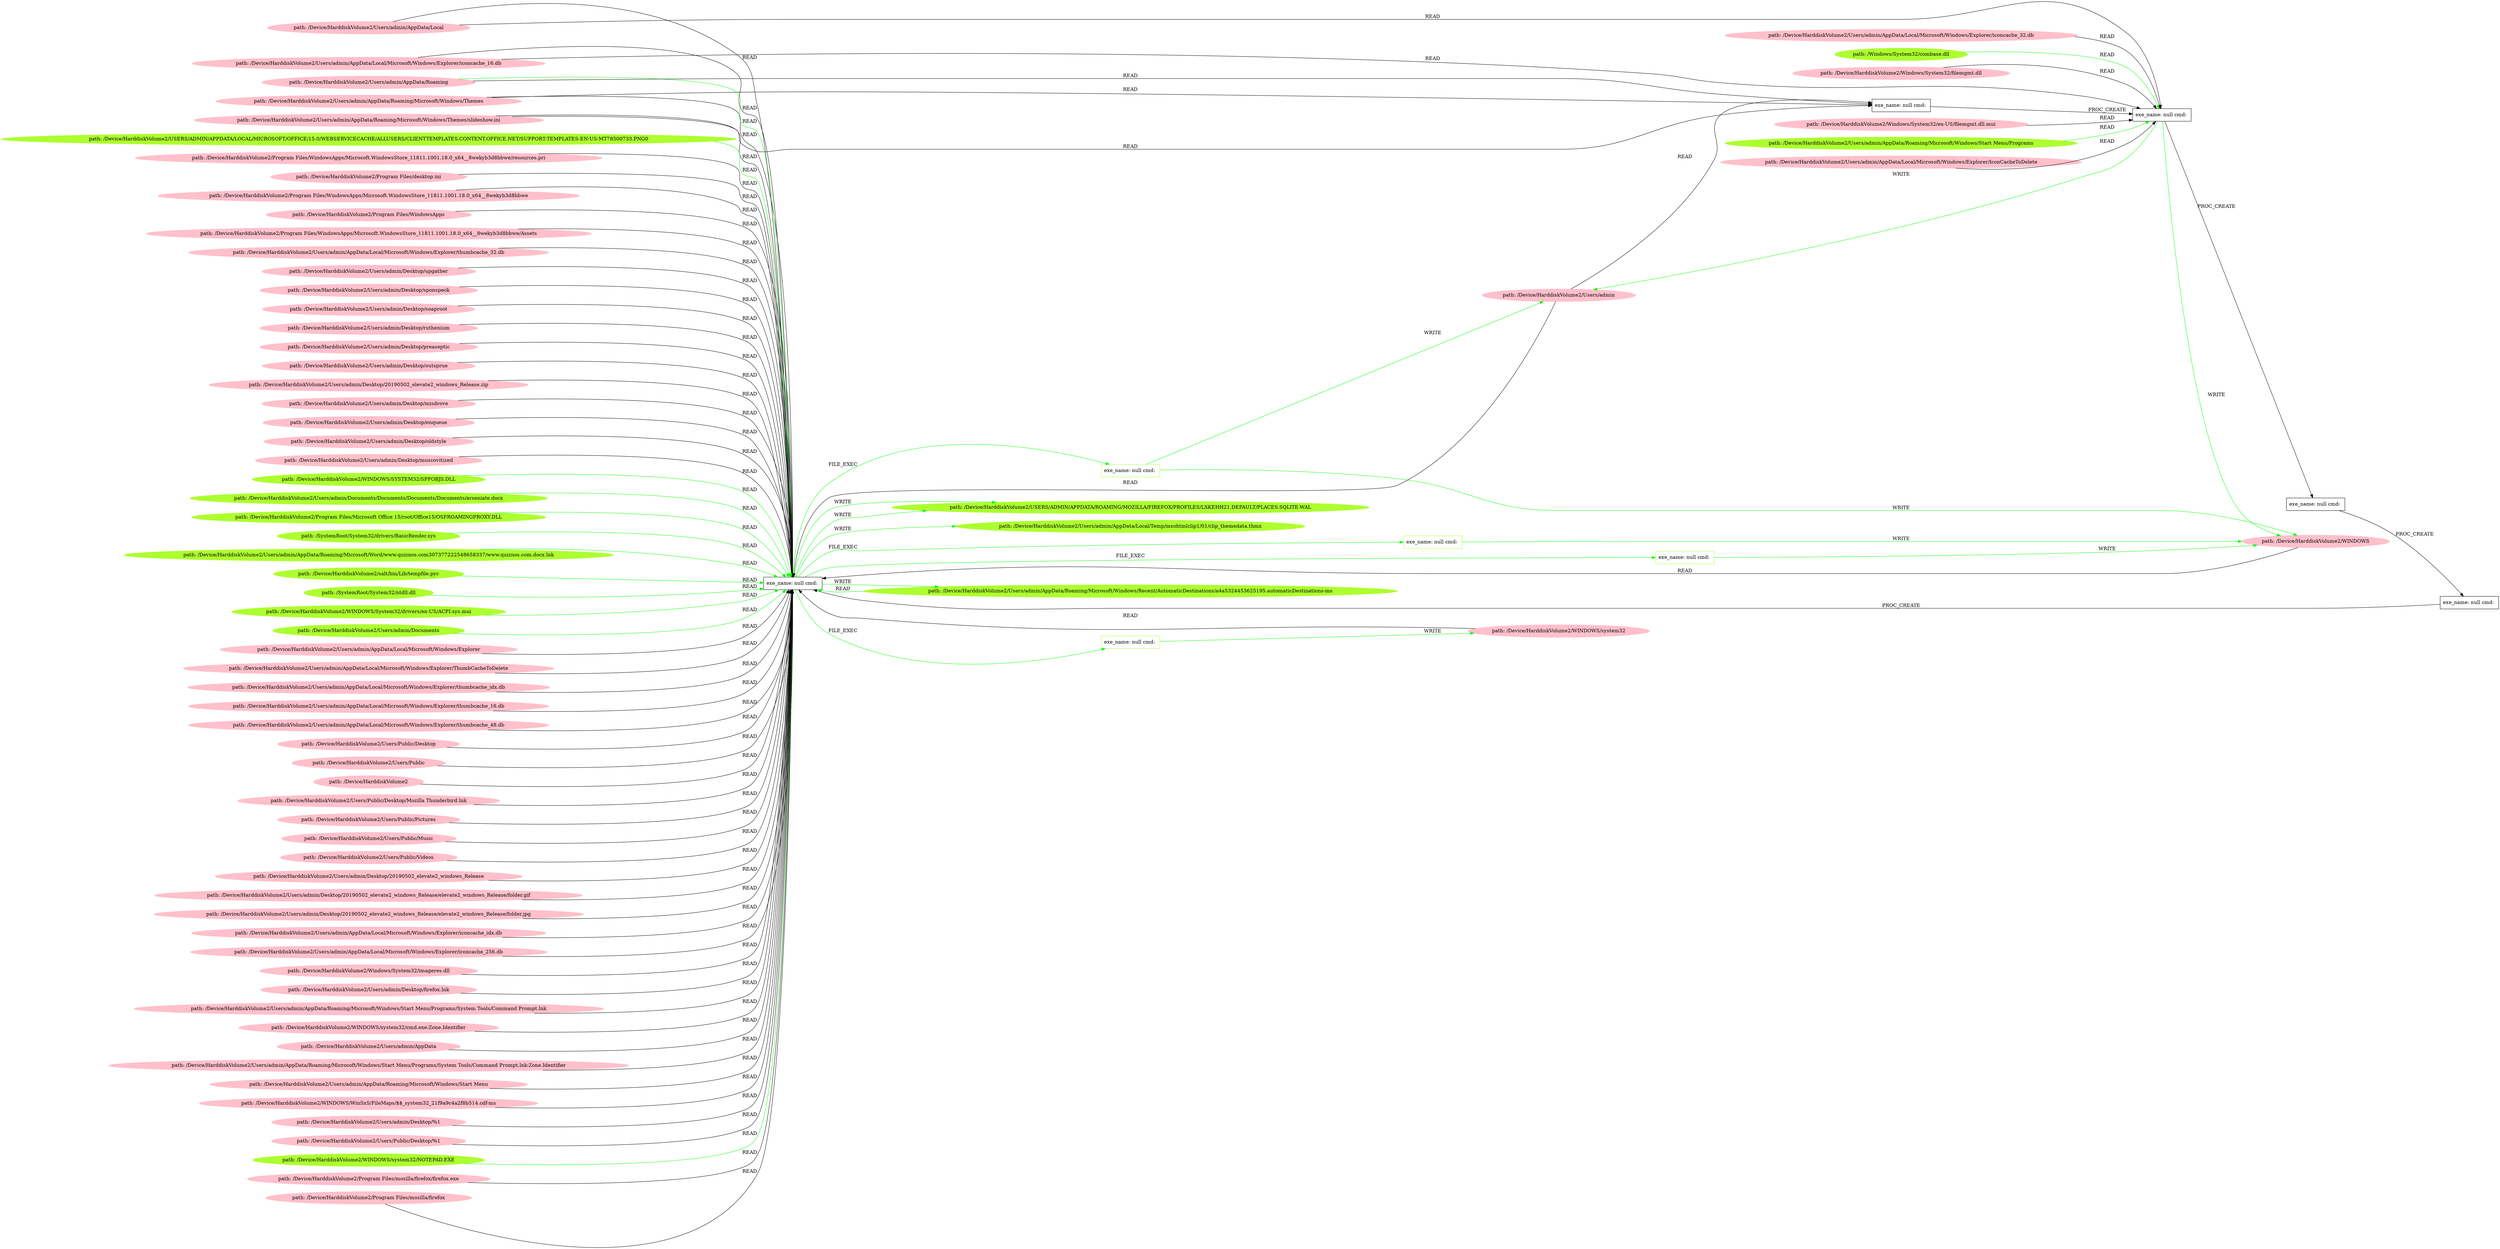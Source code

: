 digraph {
	rankdir=LR
	0 [label="exe_name: null cmd: " color=black shape=box style=solid]
	109 [label="exe_name: null cmd: " color=greenyellow shape=box style=solid]
	0 -> 109 [label=FILE_EXEC color=green]
	0 [label="exe_name: null cmd: " color=black shape=box style=solid]
	111 [label="exe_name: null cmd: " color=greenyellow shape=box style=solid]
	0 -> 111 [label=FILE_EXEC color=green]
	0 [label="exe_name: null cmd: " color=black shape=box style=solid]
	115 [label="exe_name: null cmd: " color=greenyellow shape=box style=solid]
	0 -> 115 [label=FILE_EXEC color=green]
	0 [label="exe_name: null cmd: " color=black shape=box style=solid]
	126 [label="exe_name: null cmd: " color=greenyellow shape=box style=solid]
	0 -> 126 [label=FILE_EXEC color=green]
	88 [label="path: /Device/HarddiskVolume2/Users/admin" color=pink shape=oval style=filled]
	9 [label="exe_name: null cmd: " color=black shape=box style=solid]
	88 -> 9 [label=READ color=black]
	91 [label="path: /Device/HarddiskVolume2/Users/admin/AppData/Roaming/Microsoft/Windows/Themes" color=pink shape=oval style=filled]
	9 [label="exe_name: null cmd: " color=black shape=box style=solid]
	91 -> 9 [label=READ color=black]
	98 [label="path: /Device/HarddiskVolume2/Users/admin/AppData/Roaming" color=pink shape=oval style=filled]
	9 [label="exe_name: null cmd: " color=black shape=box style=solid]
	98 -> 9 [label=READ color=black]
	93 [label="path: /Device/HarddiskVolume2/Users/admin/AppData/Roaming/Microsoft/Windows/Themes/slideshow.ini" color=pink shape=oval style=filled]
	9 [label="exe_name: null cmd: " color=black shape=box style=solid]
	93 -> 9 [label=READ color=black]
	129 [label="path: /Device/HarddiskVolume2/WINDOWS/System32/drivers/en-US/ACPI.sys.mui" color=greenyellow shape=oval style=filled]
	0 [label="exe_name: null cmd: " color=black shape=box style=solid]
	129 -> 0 [label=READ color=green]
	9 [label="exe_name: null cmd: " color=black shape=box style=solid]
	7 [label="exe_name: null cmd: " color=black shape=box style=solid]
	9 -> 7 [label=PROC_CREATE color=black]
	36 [label="path: /Device/HarddiskVolume2/Windows/System32/filemgmt.dll" color=pink shape=oval style=filled]
	7 [label="exe_name: null cmd: " color=black shape=box style=solid]
	36 -> 7 [label=READ color=black]
	31 [label="path: /Device/HarddiskVolume2/Windows/System32/en-US/filemgmt.dll.mui" color=pink shape=oval style=filled]
	7 [label="exe_name: null cmd: " color=black shape=box style=solid]
	31 -> 7 [label=READ color=black]
	84 [label="path: /Device/HarddiskVolume2/Users/admin/AppData/Local" color=pink shape=oval style=filled]
	7 [label="exe_name: null cmd: " color=black shape=box style=solid]
	84 -> 7 [label=READ color=black]
	11 [label="path: /Device/HarddiskVolume2/Users/admin/AppData/Local/Microsoft/Windows/Explorer/IconCacheToDelete" color=pink shape=oval style=filled]
	7 [label="exe_name: null cmd: " color=black shape=box style=solid]
	11 -> 7 [label=READ color=black]
	99 [label="path: /Device/HarddiskVolume2/Users/admin/AppData/Local/Microsoft/Windows/Explorer/iconcache_16.db" color=pink shape=oval style=filled]
	7 [label="exe_name: null cmd: " color=black shape=box style=solid]
	99 -> 7 [label=READ color=black]
	13 [label="path: /Device/HarddiskVolume2/Users/admin/AppData/Local/Microsoft/Windows/Explorer/iconcache_32.db" color=pink shape=oval style=filled]
	7 [label="exe_name: null cmd: " color=black shape=box style=solid]
	13 -> 7 [label=READ color=black]
	114 [label="path: /Device/HarddiskVolume2/Users/admin/Documents" color=greenyellow shape=oval style=filled]
	0 [label="exe_name: null cmd: " color=black shape=box style=solid]
	114 -> 0 [label=READ color=green]
	105 [label="path: /Windows/System32/combase.dll" color=greenyellow shape=oval style=filled]
	7 [label="exe_name: null cmd: " color=black shape=box style=solid]
	105 -> 7 [label=READ color=green]
	7 [label="exe_name: null cmd: " color=black shape=box style=solid]
	6 [label="exe_name: null cmd: " color=black shape=box style=solid]
	7 -> 6 [label=PROC_CREATE color=black]
	6 [label="exe_name: null cmd: " color=black shape=box style=solid]
	35 [label="exe_name: null cmd: " color=black shape=box style=solid]
	6 -> 35 [label=PROC_CREATE color=black]
	35 [label="exe_name: null cmd: " color=black shape=box style=solid]
	0 [label="exe_name: null cmd: " color=black shape=box style=solid]
	35 -> 0 [label=PROC_CREATE color=black]
	84 [label="path: /Device/HarddiskVolume2/Users/admin/AppData/Local" color=pink shape=oval style=filled]
	0 [label="exe_name: null cmd: " color=black shape=box style=solid]
	84 -> 0 [label=READ color=black]
	88 [label="path: /Device/HarddiskVolume2/Users/admin" color=pink shape=oval style=filled]
	0 [label="exe_name: null cmd: " color=black shape=box style=solid]
	88 -> 0 [label=READ color=black]
	96 [label="path: /Device/HarddiskVolume2/Users/admin/AppData/Local/Microsoft/Windows/Explorer" color=pink shape=oval style=filled]
	0 [label="exe_name: null cmd: " color=black shape=box style=solid]
	96 -> 0 [label=READ color=black]
	49 [label="path: /Device/HarddiskVolume2/Users/admin/AppData/Local/Microsoft/Windows/Explorer/ThumbCacheToDelete" color=pink shape=oval style=filled]
	0 [label="exe_name: null cmd: " color=black shape=box style=solid]
	49 -> 0 [label=READ color=black]
	66 [label="path: /Device/HarddiskVolume2/Users/admin/AppData/Local/Microsoft/Windows/Explorer/thumbcache_idx.db" color=pink shape=oval style=filled]
	0 [label="exe_name: null cmd: " color=black shape=box style=solid]
	66 -> 0 [label=READ color=black]
	14 [label="path: /Device/HarddiskVolume2/Users/admin/AppData/Local/Microsoft/Windows/Explorer/thumbcache_16.db" color=pink shape=oval style=filled]
	0 [label="exe_name: null cmd: " color=black shape=box style=solid]
	14 -> 0 [label=READ color=black]
	39 [label="path: /Device/HarddiskVolume2/Users/admin/AppData/Local/Microsoft/Windows/Explorer/thumbcache_48.db" color=pink shape=oval style=filled]
	0 [label="exe_name: null cmd: " color=black shape=box style=solid]
	39 -> 0 [label=READ color=black]
	71 [label="path: /Device/HarddiskVolume2/Users/Public/Desktop" color=pink shape=oval style=filled]
	0 [label="exe_name: null cmd: " color=black shape=box style=solid]
	71 -> 0 [label=READ color=black]
	45 [label="path: /Device/HarddiskVolume2/Users/Public" color=pink shape=oval style=filled]
	0 [label="exe_name: null cmd: " color=black shape=box style=solid]
	45 -> 0 [label=READ color=black]
	30 [label="path: /Device/HarddiskVolume2" color=pink shape=oval style=filled]
	0 [label="exe_name: null cmd: " color=black shape=box style=solid]
	30 -> 0 [label=READ color=black]
	77 [label="path: /Device/HarddiskVolume2/Users/Public/Desktop/Mozilla Thunderbird.lnk" color=pink shape=oval style=filled]
	0 [label="exe_name: null cmd: " color=black shape=box style=solid]
	77 -> 0 [label=READ color=black]
	15 [label="path: /Device/HarddiskVolume2/Users/Public/Pictures" color=pink shape=oval style=filled]
	0 [label="exe_name: null cmd: " color=black shape=box style=solid]
	15 -> 0 [label=READ color=black]
	80 [label="path: /Device/HarddiskVolume2/Users/Public/Music" color=pink shape=oval style=filled]
	0 [label="exe_name: null cmd: " color=black shape=box style=solid]
	80 -> 0 [label=READ color=black]
	82 [label="path: /Device/HarddiskVolume2/Users/Public/Videos" color=pink shape=oval style=filled]
	0 [label="exe_name: null cmd: " color=black shape=box style=solid]
	82 -> 0 [label=READ color=black]
	53 [label="path: /Device/HarddiskVolume2/Users/admin/Desktop/20190502_elevate2_windows_Release" color=pink shape=oval style=filled]
	0 [label="exe_name: null cmd: " color=black shape=box style=solid]
	53 -> 0 [label=READ color=black]
	21 [label="path: /Device/HarddiskVolume2/Users/admin/Desktop/20190502_elevate2_windows_Release/elevate2_windows_Release/folder.gif" color=pink shape=oval style=filled]
	0 [label="exe_name: null cmd: " color=black shape=box style=solid]
	21 -> 0 [label=READ color=black]
	38 [label="path: /Device/HarddiskVolume2/Users/admin/Desktop/20190502_elevate2_windows_Release/elevate2_windows_Release/folder.jpg" color=pink shape=oval style=filled]
	0 [label="exe_name: null cmd: " color=black shape=box style=solid]
	38 -> 0 [label=READ color=black]
	86 [label="path: /Device/HarddiskVolume2/Users/admin/AppData/Local/Microsoft/Windows/Explorer/iconcache_idx.db" color=pink shape=oval style=filled]
	0 [label="exe_name: null cmd: " color=black shape=box style=solid]
	86 -> 0 [label=READ color=black]
	99 [label="path: /Device/HarddiskVolume2/Users/admin/AppData/Local/Microsoft/Windows/Explorer/iconcache_16.db" color=pink shape=oval style=filled]
	0 [label="exe_name: null cmd: " color=black shape=box style=solid]
	99 -> 0 [label=READ color=black]
	60 [label="path: /Device/HarddiskVolume2/Users/admin/AppData/Local/Microsoft/Windows/Explorer/iconcache_256.db" color=pink shape=oval style=filled]
	0 [label="exe_name: null cmd: " color=black shape=box style=solid]
	60 -> 0 [label=READ color=black]
	18 [label="path: /Device/HarddiskVolume2/Windows/System32/imageres.dll" color=pink shape=oval style=filled]
	0 [label="exe_name: null cmd: " color=black shape=box style=solid]
	18 -> 0 [label=READ color=black]
	28 [label="path: /Device/HarddiskVolume2/Users/admin/Desktop/firefox.lnk" color=pink shape=oval style=filled]
	0 [label="exe_name: null cmd: " color=black shape=box style=solid]
	28 -> 0 [label=READ color=black]
	37 [label="path: /Device/HarddiskVolume2/Users/admin/AppData/Roaming/Microsoft/Windows/Start Menu/Programs/System Tools/Command Prompt.lnk" color=pink shape=oval style=filled]
	0 [label="exe_name: null cmd: " color=black shape=box style=solid]
	37 -> 0 [label=READ color=black]
	70 [label="path: /Device/HarddiskVolume2/WINDOWS" color=pink shape=oval style=filled]
	0 [label="exe_name: null cmd: " color=black shape=box style=solid]
	70 -> 0 [label=READ color=black]
	57 [label="path: /Device/HarddiskVolume2/WINDOWS/system32/cmd.exe:Zone.Identifier" color=pink shape=oval style=filled]
	0 [label="exe_name: null cmd: " color=black shape=box style=solid]
	57 -> 0 [label=READ color=black]
	24 [label="path: /Device/HarddiskVolume2/WINDOWS/system32" color=pink shape=oval style=filled]
	0 [label="exe_name: null cmd: " color=black shape=box style=solid]
	24 -> 0 [label=READ color=black]
	51 [label="path: /Device/HarddiskVolume2/Users/admin/AppData" color=pink shape=oval style=filled]
	0 [label="exe_name: null cmd: " color=black shape=box style=solid]
	51 -> 0 [label=READ color=black]
	68 [label="path: /Device/HarddiskVolume2/Users/admin/AppData/Roaming/Microsoft/Windows/Start Menu/Programs/System Tools/Command Prompt.lnk:Zone.Identifier" color=pink shape=oval style=filled]
	0 [label="exe_name: null cmd: " color=black shape=box style=solid]
	68 -> 0 [label=READ color=black]
	25 [label="path: /Device/HarddiskVolume2/Users/admin/AppData/Roaming/Microsoft/Windows/Start Menu" color=pink shape=oval style=filled]
	0 [label="exe_name: null cmd: " color=black shape=box style=solid]
	25 -> 0 [label=READ color=black]
	44 [label="path: /Device/HarddiskVolume2/WINDOWS/WinSxS/FileMaps/$$_system32_21f9a9c4a2f8b514.cdf-ms" color=pink shape=oval style=filled]
	0 [label="exe_name: null cmd: " color=black shape=box style=solid]
	44 -> 0 [label=READ color=black]
	56 [label="path: /Device/HarddiskVolume2/Users/admin/Desktop/%1" color=pink shape=oval style=filled]
	0 [label="exe_name: null cmd: " color=black shape=box style=solid]
	56 -> 0 [label=READ color=black]
	19 [label="path: /Device/HarddiskVolume2/Users/Public/Desktop/%1" color=pink shape=oval style=filled]
	0 [label="exe_name: null cmd: " color=black shape=box style=solid]
	19 -> 0 [label=READ color=black]
	102 [label="path: /Device/HarddiskVolume2/Users/admin/AppData/Roaming/Microsoft/Windows/Start Menu/Programs" color=greenyellow shape=oval style=filled]
	7 [label="exe_name: null cmd: " color=black shape=box style=solid]
	102 -> 7 [label=READ color=green]
	124 [label="path: /Device/HarddiskVolume2/WINDOWS/system32/NOTEPAD.EXE" color=greenyellow shape=oval style=filled]
	0 [label="exe_name: null cmd: " color=black shape=box style=solid]
	124 -> 0 [label=READ color=green]
	98 [label="path: /Device/HarddiskVolume2/Users/admin/AppData/Roaming" color=pink shape=oval style=filled]
	0 [label="exe_name: null cmd: " color=black shape=box style=solid]
	98 -> 0 [label=READ color=green]
	59 [label="path: /Device/HarddiskVolume2/Program Files/mozilla/firefox/firefox.exe" color=pink shape=oval style=filled]
	0 [label="exe_name: null cmd: " color=black shape=box style=solid]
	59 -> 0 [label=READ color=black]
	46 [label="path: /Device/HarddiskVolume2/Program Files/mozilla/firefox" color=pink shape=oval style=filled]
	0 [label="exe_name: null cmd: " color=black shape=box style=solid]
	46 -> 0 [label=READ color=black]
	107 [label="path: /Device/HarddiskVolume2/USERS/ADMIN/APPDATA/LOCAL/MICROSOFT/OFFICE/15.0/WEBSERVICECACHE/ALLUSERS/CLIENTTEMPLATES.CONTENT.OFFICE.NET/SUPPORT-TEMPLATES-EN-US-MT78500733.PNG0" color=greenyellow shape=oval style=filled]
	0 [label="exe_name: null cmd: " color=black shape=box style=solid]
	107 -> 0 [label=READ color=green]
	23 [label="path: /Device/HarddiskVolume2/Program Files/WindowsApps/Microsoft.WindowsStore_11811.1001.18.0_x64__8wekyb3d8bbwe/resources.pri" color=pink shape=oval style=filled]
	0 [label="exe_name: null cmd: " color=black shape=box style=solid]
	23 -> 0 [label=READ color=black]
	26 [label="path: /Device/HarddiskVolume2/Program Files/desktop.ini" color=pink shape=oval style=filled]
	0 [label="exe_name: null cmd: " color=black shape=box style=solid]
	26 -> 0 [label=READ color=black]
	48 [label="path: /Device/HarddiskVolume2/Program Files/WindowsApps/Microsoft.WindowsStore_11811.1001.18.0_x64__8wekyb3d8bbwe" color=pink shape=oval style=filled]
	0 [label="exe_name: null cmd: " color=black shape=box style=solid]
	48 -> 0 [label=READ color=black]
	10 [label="path: /Device/HarddiskVolume2/Program Files/WindowsApps" color=pink shape=oval style=filled]
	0 [label="exe_name: null cmd: " color=black shape=box style=solid]
	10 -> 0 [label=READ color=black]
	75 [label="path: /Device/HarddiskVolume2/Program Files/WindowsApps/Microsoft.WindowsStore_11811.1001.18.0_x64__8wekyb3d8bbwe/Assets" color=pink shape=oval style=filled]
	0 [label="exe_name: null cmd: " color=black shape=box style=solid]
	75 -> 0 [label=READ color=black]
	32 [label="path: /Device/HarddiskVolume2/Users/admin/AppData/Local/Microsoft/Windows/Explorer/thumbcache_32.db" color=pink shape=oval style=filled]
	0 [label="exe_name: null cmd: " color=black shape=box style=solid]
	32 -> 0 [label=READ color=black]
	91 [label="path: /Device/HarddiskVolume2/Users/admin/AppData/Roaming/Microsoft/Windows/Themes" color=pink shape=oval style=filled]
	0 [label="exe_name: null cmd: " color=black shape=box style=solid]
	91 -> 0 [label=READ color=black]
	93 [label="path: /Device/HarddiskVolume2/Users/admin/AppData/Roaming/Microsoft/Windows/Themes/slideshow.ini" color=pink shape=oval style=filled]
	0 [label="exe_name: null cmd: " color=black shape=box style=solid]
	93 -> 0 [label=READ color=black]
	81 [label="path: /Device/HarddiskVolume2/Users/admin/Desktop/upgather" color=pink shape=oval style=filled]
	0 [label="exe_name: null cmd: " color=black shape=box style=solid]
	81 -> 0 [label=READ color=black]
	73 [label="path: /Device/HarddiskVolume2/Users/admin/Desktop/sponspeck" color=pink shape=oval style=filled]
	0 [label="exe_name: null cmd: " color=black shape=box style=solid]
	73 -> 0 [label=READ color=black]
	12 [label="path: /Device/HarddiskVolume2/Users/admin/Desktop/soaproot" color=pink shape=oval style=filled]
	0 [label="exe_name: null cmd: " color=black shape=box style=solid]
	12 -> 0 [label=READ color=black]
	17 [label="path: /Device/HarddiskVolume2/Users/admin/Desktop/ruthenium" color=pink shape=oval style=filled]
	0 [label="exe_name: null cmd: " color=black shape=box style=solid]
	17 -> 0 [label=READ color=black]
	65 [label="path: /Device/HarddiskVolume2/Users/admin/Desktop/preaseptic" color=pink shape=oval style=filled]
	0 [label="exe_name: null cmd: " color=black shape=box style=solid]
	65 -> 0 [label=READ color=black]
	5 [label="path: /Device/HarddiskVolume2/Users/admin/Desktop/outsprue" color=pink shape=oval style=filled]
	0 [label="exe_name: null cmd: " color=black shape=box style=solid]
	5 -> 0 [label=READ color=black]
	52 [label="path: /Device/HarddiskVolume2/Users/admin/Desktop/misdrove" color=pink shape=oval style=filled]
	0 [label="exe_name: null cmd: " color=black shape=box style=solid]
	52 -> 0 [label=READ color=black]
	22 [label="path: /Device/HarddiskVolume2/Users/admin/Desktop/enqueue" color=pink shape=oval style=filled]
	0 [label="exe_name: null cmd: " color=black shape=box style=solid]
	22 -> 0 [label=READ color=black]
	29 [label="path: /Device/HarddiskVolume2/Users/admin/Desktop/20190502_elevate2_windows_Release.zip" color=pink shape=oval style=filled]
	0 [label="exe_name: null cmd: " color=black shape=box style=solid]
	29 -> 0 [label=READ color=black]
	4 [label="path: /Device/HarddiskVolume2/Users/admin/Desktop/oldstyle" color=pink shape=oval style=filled]
	0 [label="exe_name: null cmd: " color=black shape=box style=solid]
	4 -> 0 [label=READ color=black]
	72 [label="path: /Device/HarddiskVolume2/Users/admin/Desktop/muscovitized" color=pink shape=oval style=filled]
	0 [label="exe_name: null cmd: " color=black shape=box style=solid]
	72 -> 0 [label=READ color=black]
	128 [label="path: /Device/HarddiskVolume2/WINDOWS/SYSTEM32/SPPOBJS.DLL" color=greenyellow shape=oval style=filled]
	0 [label="exe_name: null cmd: " color=black shape=box style=solid]
	128 -> 0 [label=READ color=green]
	117 [label="path: /Device/HarddiskVolume2/Program Files/Microsoft Office 15/root/Office15/OSFROAMINGPROXY.DLL" color=greenyellow shape=oval style=filled]
	0 [label="exe_name: null cmd: " color=black shape=box style=solid]
	117 -> 0 [label=READ color=green]
	121 [label="path: /Device/HarddiskVolume2/Users/admin/Documents/Documents/Documents/Documents/arseniate.docx" color=greenyellow shape=oval style=filled]
	0 [label="exe_name: null cmd: " color=black shape=box style=solid]
	121 -> 0 [label=READ color=green]
	123 [label="path: /SystemRoot/System32/drivers/BasicRender.sys" color=greenyellow shape=oval style=filled]
	0 [label="exe_name: null cmd: " color=black shape=box style=solid]
	123 -> 0 [label=READ color=green]
	0 [label="exe_name: null cmd: " color=black shape=box style=solid]
	120 [label="path: /Device/HarddiskVolume2/USERS/ADMIN/APPDATA/ROAMING/MOZILLA/FIREFOX/PROFILES/LXKEHH21.DEFAULT/PLACES.SQLITE-WAL" color=greenyellow shape=oval style=filled]
	0 -> 120 [label=WRITE color=green]
	108 [label="path: /Device/HarddiskVolume2/Users/admin/AppData/Roaming/Microsoft/Word/www.quiznos.com307377222548658337/www.quiznos.com.docx.lnk" color=greenyellow shape=oval style=filled]
	0 [label="exe_name: null cmd: " color=black shape=box style=solid]
	108 -> 0 [label=READ color=green]
	0 [label="exe_name: null cmd: " color=black shape=box style=solid]
	125 [label="path: /Device/HarddiskVolume2/Users/admin/AppData/Local/Temp/msohtmlclip1/01/clip_themedata.thmx" color=greenyellow shape=oval style=filled]
	0 -> 125 [label=WRITE color=green]
	118 [label="path: /Device/HarddiskVolume2/salt/bin/Lib/tempfile.pyc" color=greenyellow shape=oval style=filled]
	0 [label="exe_name: null cmd: " color=black shape=box style=solid]
	118 -> 0 [label=READ color=green]
	7 [label="exe_name: null cmd: " color=black shape=box style=solid]
	70 [label="path: /Device/HarddiskVolume2/WINDOWS" color=pink shape=oval style=filled]
	7 -> 70 [label=WRITE color=green]
	7 [label="exe_name: null cmd: " color=black shape=box style=solid]
	88 [label="path: /Device/HarddiskVolume2/Users/admin" color=pink shape=oval style=filled]
	7 -> 88 [label=WRITE color=green]
	109 [label="exe_name: null cmd: " color=greenyellow shape=box style=solid]
	70 [label="path: /Device/HarddiskVolume2/WINDOWS" color=pink shape=oval style=filled]
	109 -> 70 [label=WRITE color=green]
	111 [label="exe_name: null cmd: " color=greenyellow shape=box style=solid]
	70 [label="path: /Device/HarddiskVolume2/WINDOWS" color=pink shape=oval style=filled]
	111 -> 70 [label=WRITE color=green]
	111 [label="exe_name: null cmd: " color=greenyellow shape=box style=solid]
	88 [label="path: /Device/HarddiskVolume2/Users/admin" color=pink shape=oval style=filled]
	111 -> 88 [label=WRITE color=green]
	115 [label="exe_name: null cmd: " color=greenyellow shape=box style=solid]
	70 [label="path: /Device/HarddiskVolume2/WINDOWS" color=pink shape=oval style=filled]
	115 -> 70 [label=WRITE color=green]
	0 [label="exe_name: null cmd: " color=black shape=box style=solid]
	122 [label="path: /Device/HarddiskVolume2/Users/admin/AppData/Roaming/Microsoft/Windows/Recent/AutomaticDestinations/a4a5324453625195.automaticDestinations-ms" color=greenyellow shape=oval style=filled]
	0 -> 122 [label=WRITE color=green]
	126 [label="exe_name: null cmd: " color=greenyellow shape=box style=solid]
	24 [label="path: /Device/HarddiskVolume2/WINDOWS/system32" color=pink shape=oval style=filled]
	126 -> 24 [label=WRITE color=green]
	0 [label="exe_name: null cmd: " color=black shape=box style=solid]
	120 [label="path: /Device/HarddiskVolume2/USERS/ADMIN/APPDATA/ROAMING/MOZILLA/FIREFOX/PROFILES/LXKEHH21.DEFAULT/PLACES.SQLITE-WAL" color=greenyellow shape=oval style=filled]
	0 -> 120 [label=WRITE color=green]
	122 [label="path: /Device/HarddiskVolume2/Users/admin/AppData/Roaming/Microsoft/Windows/Recent/AutomaticDestinations/a4a5324453625195.automaticDestinations-ms" color=greenyellow shape=oval style=filled]
	0 [label="exe_name: null cmd: " color=black shape=box style=solid]
	122 -> 0 [label=READ color=green]
	106 [label="path: /SystemRoot/System32/ntdll.dll" color=greenyellow shape=oval style=filled]
	0 [label="exe_name: null cmd: " color=black shape=box style=solid]
	106 -> 0 [label=READ color=green]
}
